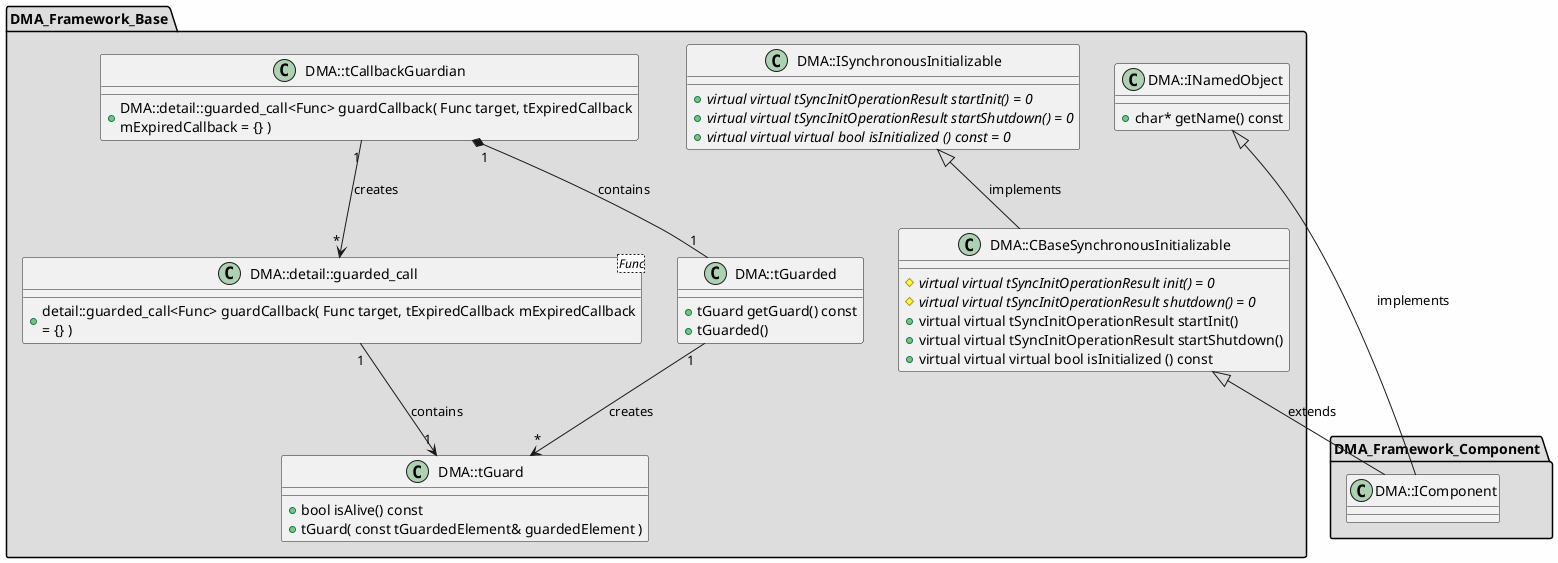 
@startuml

skinparam backgroundColor #FEFEFE
skinparam wrapWidth 600
package "DMA_Framework_Base" #DDDDDD
{

class "DMA::CBaseSynchronousInitializable"
{
    # {abstract} virtual virtual tSyncInitOperationResult init() = 0
    # {abstract} virtual virtual tSyncInitOperationResult shutdown() = 0
    + virtual virtual tSyncInitOperationResult startInit()
    + virtual virtual tSyncInitOperationResult startShutdown()
    + virtual virtual virtual bool isInitialized () const
}

class "DMA::INamedObject"
{
    + char* getName() const
}

class "DMA::ISynchronousInitializable"
{
    + {abstract} virtual virtual tSyncInitOperationResult startInit() = 0
    + {abstract} virtual virtual tSyncInitOperationResult startShutdown() = 0
    + {abstract} virtual virtual virtual bool isInitialized () const = 0
}

class "DMA::detail::guarded_call<Func>" as DMA::detail::guarded_call_Func_
{
    + detail::guarded_call<Func> guardCallback( Func target, tExpiredCallback mExpiredCallback = {} )
}

class "DMA::tCallbackGuardian"
{
    + DMA::detail::guarded_call<Func> guardCallback( Func target, tExpiredCallback mExpiredCallback = {} )
}

class "DMA::tGuard"
{
    + bool isAlive() const
    + tGuard( const tGuardedElement& guardedElement )
}

class "DMA::tGuarded"
{
    + tGuard getGuard() const
    + tGuarded()
}

}

package "DMA_Framework_Component" #DDDDDD
{

class "DMA::IComponent"
{
}

}

'====================Inheritance section====================
DMA::ISynchronousInitializable <|-- DMA::CBaseSynchronousInitializable : implements
DMA::CBaseSynchronousInitializable <|-- DMA::IComponent : extends
DMA::INamedObject <|-- DMA::IComponent : implements

'====================Dependencies section====================
DMA::detail::guarded_call_Func_ "1" --> "1" DMA::tGuard : contains
DMA::tCallbackGuardian "1" --> "*" DMA::detail::guarded_call_Func_ : creates
DMA::tCallbackGuardian "1" *-- "1" DMA::tGuarded : contains
DMA::tGuarded "1" --> "*" DMA::tGuard : creates

@enduml